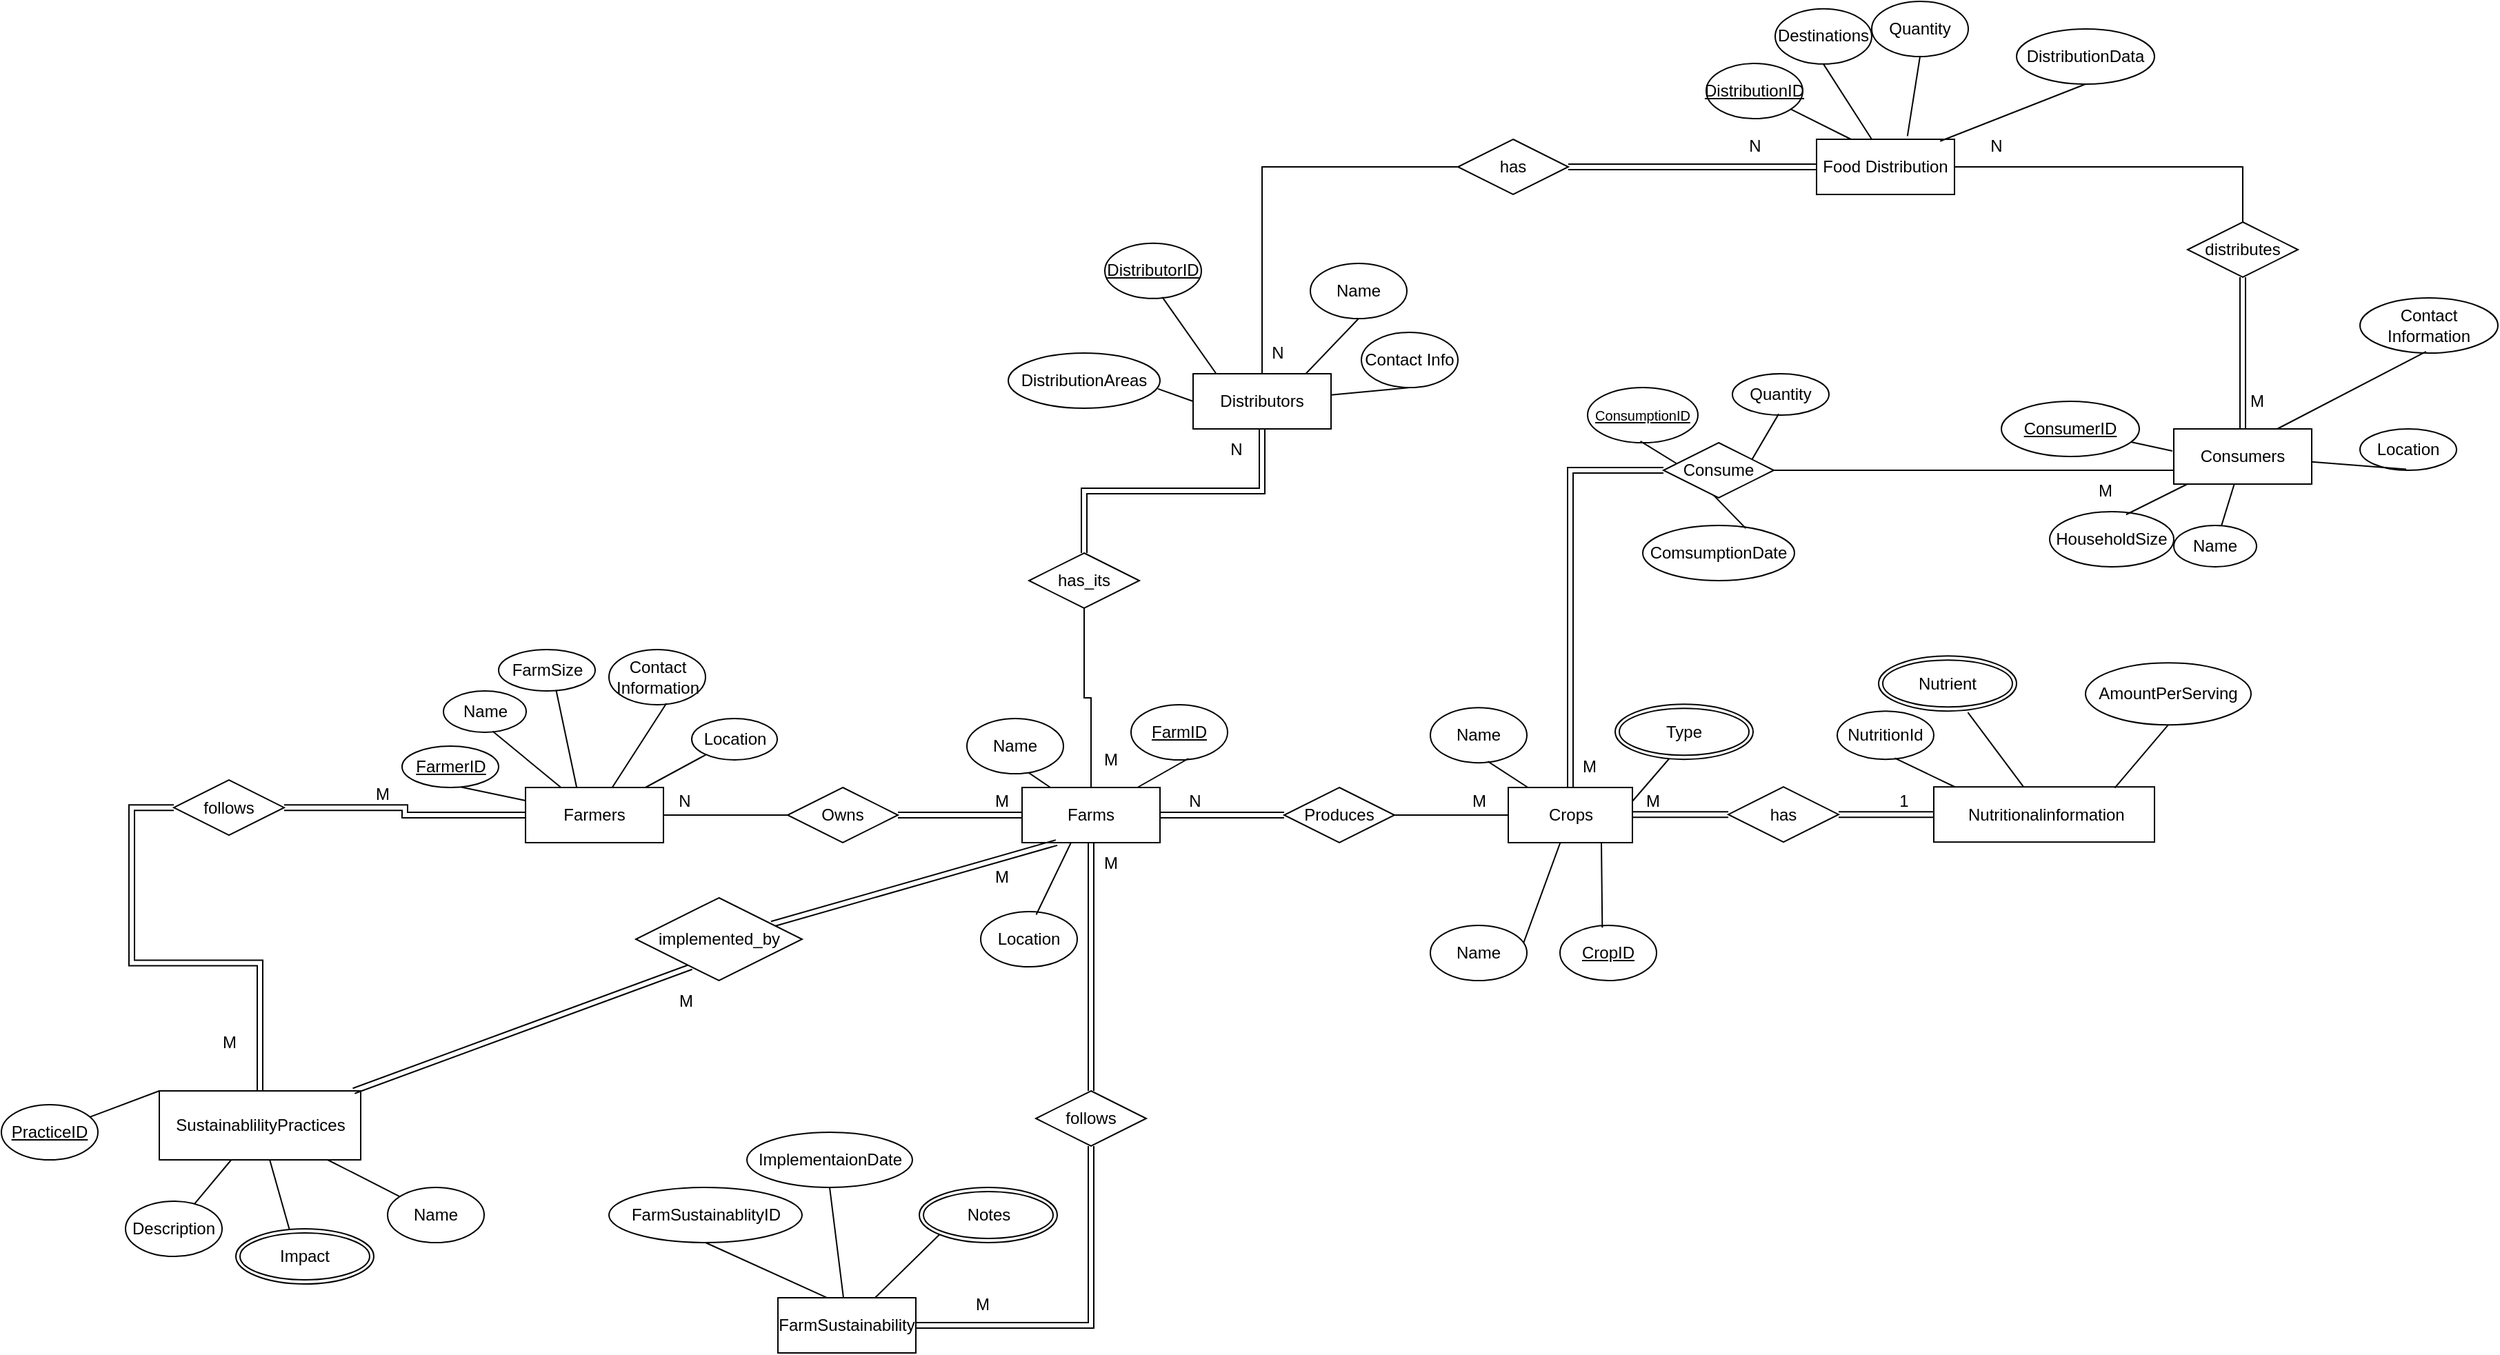 <mxfile version="26.0.10">
  <diagram name="Page-1" id="hfIHiFBhWX3r9MyFgIvM">
    <mxGraphModel dx="1883" dy="1192" grid="1" gridSize="10" guides="1" tooltips="1" connect="1" arrows="1" fold="1" page="1" pageScale="1" pageWidth="3000" pageHeight="3000" math="0" shadow="0">
      <root>
        <mxCell id="0" />
        <mxCell id="1" parent="0" />
        <mxCell id="R7CpkMBYs9IcnFuV_0Kb-2" value="&lt;u&gt;FarmerID&lt;/u&gt;" style="ellipse;whiteSpace=wrap;html=1;" parent="1" vertex="1">
          <mxGeometry x="700.5" y="850" width="70" height="30" as="geometry" />
        </mxCell>
        <mxCell id="msOKPYgTfIJrn5Mlygqg-5" value="" style="endArrow=none;html=1;rounded=0;exitX=0.614;exitY=0.992;exitDx=0;exitDy=0;exitPerimeter=0;" parent="1" source="R7CpkMBYs9IcnFuV_0Kb-2" target="msOKPYgTfIJrn5Mlygqg-42" edge="1">
          <mxGeometry width="50" height="50" relative="1" as="geometry">
            <mxPoint x="780.5" y="880" as="sourcePoint" />
            <mxPoint x="812.5" y="900" as="targetPoint" />
          </mxGeometry>
        </mxCell>
        <mxCell id="msOKPYgTfIJrn5Mlygqg-7" value="Name" style="ellipse;whiteSpace=wrap;html=1;" parent="1" vertex="1">
          <mxGeometry x="730.5" y="810" width="60" height="30" as="geometry" />
        </mxCell>
        <mxCell id="msOKPYgTfIJrn5Mlygqg-9" value="" style="endArrow=none;html=1;rounded=0;exitX=0.595;exitY=0.975;exitDx=0;exitDy=0;exitPerimeter=0;" parent="1" source="msOKPYgTfIJrn5Mlygqg-7" target="msOKPYgTfIJrn5Mlygqg-42" edge="1">
          <mxGeometry width="50" height="50" relative="1" as="geometry">
            <mxPoint x="820.5" y="870" as="sourcePoint" />
            <mxPoint x="834.5" y="900" as="targetPoint" />
          </mxGeometry>
        </mxCell>
        <mxCell id="msOKPYgTfIJrn5Mlygqg-12" value="Location" style="ellipse;whiteSpace=wrap;html=1;" parent="1" vertex="1">
          <mxGeometry x="910.5" y="830" width="62" height="30" as="geometry" />
        </mxCell>
        <mxCell id="msOKPYgTfIJrn5Mlygqg-13" value="" style="endArrow=none;html=1;rounded=0;" parent="1" source="msOKPYgTfIJrn5Mlygqg-12" target="msOKPYgTfIJrn5Mlygqg-42" edge="1">
          <mxGeometry width="50" height="50" relative="1" as="geometry">
            <mxPoint x="907.5" y="853" as="sourcePoint" />
            <mxPoint x="869.26" y="903.24" as="targetPoint" />
          </mxGeometry>
        </mxCell>
        <mxCell id="msOKPYgTfIJrn5Mlygqg-14" value="Contact Information" style="ellipse;whiteSpace=wrap;html=1;" parent="1" vertex="1">
          <mxGeometry x="850.5" y="780" width="70" height="40" as="geometry" />
        </mxCell>
        <mxCell id="msOKPYgTfIJrn5Mlygqg-15" value="" style="endArrow=none;html=1;rounded=0;exitX=0.595;exitY=0.975;exitDx=0;exitDy=0;exitPerimeter=0;" parent="1" source="msOKPYgTfIJrn5Mlygqg-42" edge="1">
          <mxGeometry width="50" height="50" relative="1" as="geometry">
            <mxPoint x="948.5" y="790" as="sourcePoint" />
            <mxPoint x="843.302" y="900" as="targetPoint" />
          </mxGeometry>
        </mxCell>
        <mxCell id="msOKPYgTfIJrn5Mlygqg-20" value="" style="endArrow=none;html=1;rounded=0;exitX=0.566;exitY=0.895;exitDx=0;exitDy=0;exitPerimeter=0;" parent="1" target="msOKPYgTfIJrn5Mlygqg-44" edge="1">
          <mxGeometry width="50" height="50" relative="1" as="geometry">
            <mxPoint x="1149.62" y="865.8" as="sourcePoint" />
            <mxPoint x="1172" y="890" as="targetPoint" />
          </mxGeometry>
        </mxCell>
        <mxCell id="msOKPYgTfIJrn5Mlygqg-21" value="Location" style="ellipse;whiteSpace=wrap;html=1;" parent="1" vertex="1">
          <mxGeometry x="1120" y="970" width="70" height="40" as="geometry" />
        </mxCell>
        <mxCell id="msOKPYgTfIJrn5Mlygqg-22" value="" style="endArrow=none;html=1;rounded=0;exitX=0.575;exitY=0.056;exitDx=0;exitDy=0;exitPerimeter=0;entryX=0.568;entryY=0;entryDx=0;entryDy=0;entryPerimeter=0;" parent="1" source="msOKPYgTfIJrn5Mlygqg-21" edge="1">
          <mxGeometry width="50" height="50" relative="1" as="geometry">
            <mxPoint x="1108" y="780" as="sourcePoint" />
            <mxPoint x="1199.984" y="890" as="targetPoint" />
          </mxGeometry>
        </mxCell>
        <mxCell id="msOKPYgTfIJrn5Mlygqg-23" value="&lt;u&gt;FarmID&lt;/u&gt;" style="ellipse;whiteSpace=wrap;html=1;" parent="1" vertex="1">
          <mxGeometry x="1229" y="820" width="70" height="40" as="geometry" />
        </mxCell>
        <mxCell id="msOKPYgTfIJrn5Mlygqg-24" value="" style="endArrow=none;html=1;rounded=0;exitX=0.595;exitY=0.975;exitDx=0;exitDy=0;exitPerimeter=0;entryX=0.75;entryY=0;entryDx=0;entryDy=0;" parent="1" source="msOKPYgTfIJrn5Mlygqg-23" edge="1">
          <mxGeometry width="50" height="50" relative="1" as="geometry">
            <mxPoint x="1118" y="790" as="sourcePoint" />
            <mxPoint x="1216" y="890" as="targetPoint" />
          </mxGeometry>
        </mxCell>
        <mxCell id="msOKPYgTfIJrn5Mlygqg-25" value="FarmSize" style="ellipse;whiteSpace=wrap;html=1;" parent="1" vertex="1">
          <mxGeometry x="770.5" y="780" width="70" height="30" as="geometry" />
        </mxCell>
        <mxCell id="msOKPYgTfIJrn5Mlygqg-26" value="" style="endArrow=none;html=1;rounded=0;exitX=0.595;exitY=0.975;exitDx=0;exitDy=0;exitPerimeter=0;entryX=0.372;entryY=0.013;entryDx=0;entryDy=0;entryPerimeter=0;" parent="1" source="msOKPYgTfIJrn5Mlygqg-25" target="msOKPYgTfIJrn5Mlygqg-42" edge="1">
          <mxGeometry width="50" height="50" relative="1" as="geometry">
            <mxPoint x="968.5" y="810" as="sourcePoint" />
            <mxPoint x="834.5" y="890" as="targetPoint" />
          </mxGeometry>
        </mxCell>
        <mxCell id="msOKPYgTfIJrn5Mlygqg-29" value="Name" style="ellipse;whiteSpace=wrap;html=1;" parent="1" vertex="1">
          <mxGeometry x="1110" y="830" width="70" height="40" as="geometry" />
        </mxCell>
        <mxCell id="msOKPYgTfIJrn5Mlygqg-31" value="Name" style="ellipse;whiteSpace=wrap;html=1;" parent="1" vertex="1">
          <mxGeometry x="1359" y="500" width="70" height="40" as="geometry" />
        </mxCell>
        <mxCell id="msOKPYgTfIJrn5Mlygqg-32" value="" style="endArrow=none;html=1;rounded=0;exitX=0.5;exitY=1;exitDx=0;exitDy=0;entryX=0.804;entryY=0.034;entryDx=0;entryDy=0;entryPerimeter=0;" parent="1" source="msOKPYgTfIJrn5Mlygqg-31" target="msOKPYgTfIJrn5Mlygqg-60" edge="1">
          <mxGeometry width="50" height="50" relative="1" as="geometry">
            <mxPoint x="1378" y="560" as="sourcePoint" />
            <mxPoint x="1392" y="590" as="targetPoint" />
          </mxGeometry>
        </mxCell>
        <mxCell id="msOKPYgTfIJrn5Mlygqg-33" value="&lt;u&gt;CropID&lt;/u&gt;" style="ellipse;whiteSpace=wrap;html=1;" parent="1" vertex="1">
          <mxGeometry x="1540" y="980" width="70" height="40" as="geometry" />
        </mxCell>
        <mxCell id="msOKPYgTfIJrn5Mlygqg-34" value="" style="endArrow=none;html=1;rounded=0;exitX=0.438;exitY=0.042;exitDx=0;exitDy=0;exitPerimeter=0;entryX=0.75;entryY=1;entryDx=0;entryDy=0;" parent="1" source="msOKPYgTfIJrn5Mlygqg-33" target="msOKPYgTfIJrn5Mlygqg-48" edge="1">
          <mxGeometry width="50" height="50" relative="1" as="geometry">
            <mxPoint x="1600" y="640" as="sourcePoint" />
            <mxPoint x="1527.928" y="888.76" as="targetPoint" />
          </mxGeometry>
        </mxCell>
        <mxCell id="msOKPYgTfIJrn5Mlygqg-36" value="" style="endArrow=none;html=1;rounded=0;exitX=0.414;exitY=0.923;exitDx=0;exitDy=0;exitPerimeter=0;entryX=1;entryY=0.25;entryDx=0;entryDy=0;" parent="1" source="msOKPYgTfIJrn5Mlygqg-52" target="msOKPYgTfIJrn5Mlygqg-48" edge="1">
          <mxGeometry width="50" height="50" relative="1" as="geometry">
            <mxPoint x="1633.65" y="849" as="sourcePoint" />
            <mxPoint x="1605" y="880" as="targetPoint" />
          </mxGeometry>
        </mxCell>
        <mxCell id="msOKPYgTfIJrn5Mlygqg-37" value="Name" style="ellipse;whiteSpace=wrap;html=1;" parent="1" vertex="1">
          <mxGeometry x="1446" y="822.08" width="70" height="40" as="geometry" />
        </mxCell>
        <mxCell id="msOKPYgTfIJrn5Mlygqg-43" value="" style="endArrow=none;html=1;rounded=0;exitX=0.595;exitY=0.975;exitDx=0;exitDy=0;exitPerimeter=0;" parent="1" source="msOKPYgTfIJrn5Mlygqg-14" target="msOKPYgTfIJrn5Mlygqg-42" edge="1">
          <mxGeometry width="50" height="50" relative="1" as="geometry">
            <mxPoint x="892.5" y="819" as="sourcePoint" />
            <mxPoint x="843.302" y="900" as="targetPoint" />
          </mxGeometry>
        </mxCell>
        <mxCell id="msOKPYgTfIJrn5Mlygqg-62" style="edgeStyle=orthogonalEdgeStyle;rounded=0;orthogonalLoop=1;jettySize=auto;html=1;endArrow=none;startFill=0;shape=link;" parent="1" source="msOKPYgTfIJrn5Mlygqg-153" target="msOKPYgTfIJrn5Mlygqg-44" edge="1">
          <mxGeometry relative="1" as="geometry">
            <mxPoint x="1040" y="900" as="sourcePoint" />
          </mxGeometry>
        </mxCell>
        <mxCell id="FLRagpgcEolgYobjA9km-10" style="edgeStyle=orthogonalEdgeStyle;rounded=0;orthogonalLoop=1;jettySize=auto;html=1;endArrow=none;startFill=0;shape=link;" edge="1" parent="1" source="msOKPYgTfIJrn5Mlygqg-42" target="FLRagpgcEolgYobjA9km-7">
          <mxGeometry relative="1" as="geometry" />
        </mxCell>
        <mxCell id="msOKPYgTfIJrn5Mlygqg-42" value="Farmers" style="whiteSpace=wrap;html=1;align=center;" parent="1" vertex="1">
          <mxGeometry x="790" y="880" width="100" height="40" as="geometry" />
        </mxCell>
        <mxCell id="msOKPYgTfIJrn5Mlygqg-44" value="Farms" style="whiteSpace=wrap;html=1;align=center;" parent="1" vertex="1">
          <mxGeometry x="1150" y="880" width="100" height="40" as="geometry" />
        </mxCell>
        <mxCell id="msOKPYgTfIJrn5Mlygqg-49" value="" style="endArrow=none;html=1;rounded=0;exitX=0.595;exitY=0.975;exitDx=0;exitDy=0;exitPerimeter=0;" parent="1" source="msOKPYgTfIJrn5Mlygqg-37" target="msOKPYgTfIJrn5Mlygqg-48" edge="1">
          <mxGeometry width="50" height="50" relative="1" as="geometry">
            <mxPoint x="1524" y="849" as="sourcePoint" />
            <mxPoint x="1538" y="876" as="targetPoint" />
          </mxGeometry>
        </mxCell>
        <mxCell id="msOKPYgTfIJrn5Mlygqg-48" value="Crops" style="whiteSpace=wrap;html=1;align=center;" parent="1" vertex="1">
          <mxGeometry x="1502.5" y="880" width="90" height="40" as="geometry" />
        </mxCell>
        <mxCell id="msOKPYgTfIJrn5Mlygqg-52" value="Type" style="ellipse;shape=doubleEllipse;margin=3;whiteSpace=wrap;html=1;align=center;" parent="1" vertex="1">
          <mxGeometry x="1580" y="819.58" width="100" height="40" as="geometry" />
        </mxCell>
        <mxCell id="msOKPYgTfIJrn5Mlygqg-55" value="" style="endArrow=none;html=1;rounded=0;exitX=1;exitY=1;exitDx=0;exitDy=0;" parent="1" source="msOKPYgTfIJrn5Mlygqg-73" target="msOKPYgTfIJrn5Mlygqg-48" edge="1">
          <mxGeometry width="50" height="50" relative="1" as="geometry">
            <mxPoint x="1452.0" y="905" as="sourcePoint" />
            <mxPoint x="1502" y="910" as="targetPoint" />
          </mxGeometry>
        </mxCell>
        <mxCell id="msOKPYgTfIJrn5Mlygqg-56" value="Consumers" style="whiteSpace=wrap;html=1;align=center;" parent="1" vertex="1">
          <mxGeometry x="1985" y="620" width="100" height="40" as="geometry" />
        </mxCell>
        <mxCell id="msOKPYgTfIJrn5Mlygqg-58" value="&amp;nbsp;Nutritionalinformation" style="whiteSpace=wrap;html=1;align=center;" parent="1" vertex="1">
          <mxGeometry x="1811" y="879.58" width="160" height="40" as="geometry" />
        </mxCell>
        <mxCell id="msOKPYgTfIJrn5Mlygqg-61" value="" style="edgeStyle=orthogonalEdgeStyle;rounded=0;orthogonalLoop=1;jettySize=auto;html=1;endArrow=none;startFill=0;" parent="1" source="msOKPYgTfIJrn5Mlygqg-185" target="msOKPYgTfIJrn5Mlygqg-60" edge="1">
          <mxGeometry relative="1" as="geometry" />
        </mxCell>
        <mxCell id="FLRagpgcEolgYobjA9km-34" style="edgeStyle=orthogonalEdgeStyle;rounded=0;orthogonalLoop=1;jettySize=auto;html=1;shape=link;" edge="1" parent="1" source="FLRagpgcEolgYobjA9km-35" target="msOKPYgTfIJrn5Mlygqg-56">
          <mxGeometry relative="1" as="geometry" />
        </mxCell>
        <mxCell id="msOKPYgTfIJrn5Mlygqg-59" value="Food Distribution" style="whiteSpace=wrap;html=1;align=center;" parent="1" vertex="1">
          <mxGeometry x="1726" y="410" width="100" height="40" as="geometry" />
        </mxCell>
        <mxCell id="FLRagpgcEolgYobjA9km-21" style="edgeStyle=orthogonalEdgeStyle;rounded=0;orthogonalLoop=1;jettySize=auto;html=1;exitX=0.5;exitY=1;exitDx=0;exitDy=0;endArrow=none;startFill=0;" edge="1" parent="1" source="FLRagpgcEolgYobjA9km-24" target="msOKPYgTfIJrn5Mlygqg-44">
          <mxGeometry relative="1" as="geometry" />
        </mxCell>
        <mxCell id="msOKPYgTfIJrn5Mlygqg-60" value="Distributors" style="whiteSpace=wrap;html=1;align=center;" parent="1" vertex="1">
          <mxGeometry x="1274" y="580" width="100" height="40" as="geometry" />
        </mxCell>
        <mxCell id="msOKPYgTfIJrn5Mlygqg-63" value="HouseholdSize" style="ellipse;whiteSpace=wrap;html=1;align=center;" parent="1" vertex="1">
          <mxGeometry x="1895" y="680" width="90" height="40" as="geometry" />
        </mxCell>
        <mxCell id="msOKPYgTfIJrn5Mlygqg-64" value="&lt;u&gt;DistributionID&lt;/u&gt;" style="ellipse;whiteSpace=wrap;html=1;" parent="1" vertex="1">
          <mxGeometry x="1646" y="355" width="70" height="40" as="geometry" />
        </mxCell>
        <mxCell id="msOKPYgTfIJrn5Mlygqg-65" value="" style="endArrow=none;html=1;rounded=0;entryX=0.25;entryY=0;entryDx=0;entryDy=0;" parent="1" source="msOKPYgTfIJrn5Mlygqg-64" target="msOKPYgTfIJrn5Mlygqg-59" edge="1">
          <mxGeometry width="50" height="50" relative="1" as="geometry">
            <mxPoint x="1304" y="140" as="sourcePoint" />
            <mxPoint x="1716" y="350" as="targetPoint" />
          </mxGeometry>
        </mxCell>
        <mxCell id="msOKPYgTfIJrn5Mlygqg-66" value="DistributionAreas" style="ellipse;whiteSpace=wrap;html=1;" parent="1" vertex="1">
          <mxGeometry x="1140" y="565" width="110" height="40" as="geometry" />
        </mxCell>
        <mxCell id="msOKPYgTfIJrn5Mlygqg-67" value="" style="endArrow=none;html=1;rounded=0;exitX=0.987;exitY=0.648;exitDx=0;exitDy=0;entryX=0;entryY=0.5;entryDx=0;entryDy=0;exitPerimeter=0;" parent="1" source="msOKPYgTfIJrn5Mlygqg-66" target="msOKPYgTfIJrn5Mlygqg-60" edge="1">
          <mxGeometry width="50" height="50" relative="1" as="geometry">
            <mxPoint x="1118" y="320" as="sourcePoint" />
            <mxPoint x="1132" y="350" as="targetPoint" />
          </mxGeometry>
        </mxCell>
        <mxCell id="msOKPYgTfIJrn5Mlygqg-68" value="Contact Info" style="ellipse;whiteSpace=wrap;html=1;" parent="1" vertex="1">
          <mxGeometry x="1396" y="550" width="70" height="40" as="geometry" />
        </mxCell>
        <mxCell id="msOKPYgTfIJrn5Mlygqg-69" value="" style="endArrow=none;html=1;rounded=0;exitX=0.5;exitY=1;exitDx=0;exitDy=0;" parent="1" source="msOKPYgTfIJrn5Mlygqg-68" target="msOKPYgTfIJrn5Mlygqg-60" edge="1">
          <mxGeometry width="50" height="50" relative="1" as="geometry">
            <mxPoint x="1128" y="330" as="sourcePoint" />
            <mxPoint x="1142" y="360" as="targetPoint" />
          </mxGeometry>
        </mxCell>
        <mxCell id="msOKPYgTfIJrn5Mlygqg-70" value="&lt;u&gt;DistributorID&lt;/u&gt;" style="ellipse;whiteSpace=wrap;html=1;" parent="1" vertex="1">
          <mxGeometry x="1210" y="485.42" width="70" height="40" as="geometry" />
        </mxCell>
        <mxCell id="msOKPYgTfIJrn5Mlygqg-71" value="" style="endArrow=none;html=1;rounded=0;exitX=0.595;exitY=0.975;exitDx=0;exitDy=0;exitPerimeter=0;entryX=0.167;entryY=-0.003;entryDx=0;entryDy=0;entryPerimeter=0;" parent="1" source="msOKPYgTfIJrn5Mlygqg-70" target="msOKPYgTfIJrn5Mlygqg-60" edge="1">
          <mxGeometry width="50" height="50" relative="1" as="geometry">
            <mxPoint x="1238" y="595.42" as="sourcePoint" />
            <mxPoint x="1387.7" y="834.58" as="targetPoint" />
          </mxGeometry>
        </mxCell>
        <mxCell id="msOKPYgTfIJrn5Mlygqg-73" value="Name" style="ellipse;whiteSpace=wrap;html=1;" parent="1" vertex="1">
          <mxGeometry x="1446" y="980" width="70" height="40" as="geometry" />
        </mxCell>
        <mxCell id="msOKPYgTfIJrn5Mlygqg-75" value="Destinations" style="ellipse;whiteSpace=wrap;html=1;" parent="1" vertex="1">
          <mxGeometry x="1696" y="315.42" width="70" height="40" as="geometry" />
        </mxCell>
        <mxCell id="msOKPYgTfIJrn5Mlygqg-76" value="" style="endArrow=none;html=1;rounded=0;exitX=0.5;exitY=1;exitDx=0;exitDy=0;" parent="1" source="msOKPYgTfIJrn5Mlygqg-75" edge="1">
          <mxGeometry width="50" height="50" relative="1" as="geometry">
            <mxPoint x="1704" y="260" as="sourcePoint" />
            <mxPoint x="1766" y="410" as="targetPoint" />
          </mxGeometry>
        </mxCell>
        <mxCell id="msOKPYgTfIJrn5Mlygqg-77" value="DistributionData" style="ellipse;whiteSpace=wrap;html=1;" parent="1" vertex="1">
          <mxGeometry x="1871" y="330" width="100" height="40" as="geometry" />
        </mxCell>
        <mxCell id="msOKPYgTfIJrn5Mlygqg-78" value="" style="endArrow=none;html=1;rounded=0;entryX=0.896;entryY=0.034;entryDx=0;entryDy=0;exitX=0.5;exitY=1;exitDx=0;exitDy=0;entryPerimeter=0;" parent="1" source="msOKPYgTfIJrn5Mlygqg-77" target="msOKPYgTfIJrn5Mlygqg-59" edge="1">
          <mxGeometry width="50" height="50" relative="1" as="geometry">
            <mxPoint x="1785" y="260" as="sourcePoint" />
            <mxPoint x="1787" y="370" as="targetPoint" />
          </mxGeometry>
        </mxCell>
        <mxCell id="msOKPYgTfIJrn5Mlygqg-79" value="Quantity" style="ellipse;whiteSpace=wrap;html=1;" parent="1" vertex="1">
          <mxGeometry x="1766" y="310" width="70" height="40" as="geometry" />
        </mxCell>
        <mxCell id="msOKPYgTfIJrn5Mlygqg-80" value="" style="endArrow=none;html=1;rounded=0;exitX=0.5;exitY=1;exitDx=0;exitDy=0;entryX=0.659;entryY=-0.058;entryDx=0;entryDy=0;entryPerimeter=0;" parent="1" source="msOKPYgTfIJrn5Mlygqg-79" target="msOKPYgTfIJrn5Mlygqg-59" edge="1">
          <mxGeometry width="50" height="50" relative="1" as="geometry">
            <mxPoint x="1774" y="370" as="sourcePoint" />
            <mxPoint x="1788" y="400" as="targetPoint" />
          </mxGeometry>
        </mxCell>
        <mxCell id="msOKPYgTfIJrn5Mlygqg-90" value="" style="endArrow=none;html=1;rounded=0;entryX=0.616;entryY=0.053;entryDx=0;entryDy=0;entryPerimeter=0;" parent="1" source="msOKPYgTfIJrn5Mlygqg-56" target="msOKPYgTfIJrn5Mlygqg-63" edge="1">
          <mxGeometry width="50" height="50" relative="1" as="geometry">
            <mxPoint x="1965" y="599.68" as="sourcePoint" />
            <mxPoint x="1962.2" y="540" as="targetPoint" />
          </mxGeometry>
        </mxCell>
        <mxCell id="msOKPYgTfIJrn5Mlygqg-92" value="Location" style="ellipse;whiteSpace=wrap;html=1;align=center;" parent="1" vertex="1">
          <mxGeometry x="2120" y="620" width="70" height="30" as="geometry" />
        </mxCell>
        <mxCell id="msOKPYgTfIJrn5Mlygqg-93" value="" style="endArrow=none;html=1;rounded=0;entryX=0.479;entryY=0.973;entryDx=0;entryDy=0;entryPerimeter=0;" parent="1" source="msOKPYgTfIJrn5Mlygqg-56" target="msOKPYgTfIJrn5Mlygqg-92" edge="1">
          <mxGeometry width="50" height="50" relative="1" as="geometry">
            <mxPoint x="1975" y="609.68" as="sourcePoint" />
            <mxPoint x="1972.2" y="550" as="targetPoint" />
          </mxGeometry>
        </mxCell>
        <mxCell id="msOKPYgTfIJrn5Mlygqg-94" value="&lt;u&gt;ConsumerID&lt;/u&gt;" style="ellipse;whiteSpace=wrap;html=1;align=center;" parent="1" vertex="1">
          <mxGeometry x="1860" y="600" width="100" height="40" as="geometry" />
        </mxCell>
        <mxCell id="msOKPYgTfIJrn5Mlygqg-95" value="" style="endArrow=none;html=1;rounded=0;" parent="1" target="msOKPYgTfIJrn5Mlygqg-94" edge="1">
          <mxGeometry width="50" height="50" relative="1" as="geometry">
            <mxPoint x="1984" y="636" as="sourcePoint" />
            <mxPoint x="1982.2" y="560" as="targetPoint" />
          </mxGeometry>
        </mxCell>
        <mxCell id="msOKPYgTfIJrn5Mlygqg-96" value="Name" style="ellipse;whiteSpace=wrap;html=1;align=center;" parent="1" vertex="1">
          <mxGeometry x="1985" y="690" width="60" height="30" as="geometry" />
        </mxCell>
        <mxCell id="msOKPYgTfIJrn5Mlygqg-97" value="" style="endArrow=none;html=1;rounded=0;" parent="1" source="msOKPYgTfIJrn5Mlygqg-56" target="msOKPYgTfIJrn5Mlygqg-96" edge="1">
          <mxGeometry width="50" height="50" relative="1" as="geometry">
            <mxPoint x="2053" y="618" as="sourcePoint" />
            <mxPoint x="2015" y="700" as="targetPoint" />
          </mxGeometry>
        </mxCell>
        <mxCell id="msOKPYgTfIJrn5Mlygqg-98" value="Contact Information" style="ellipse;whiteSpace=wrap;html=1;align=center;" parent="1" vertex="1">
          <mxGeometry x="2120" y="525" width="100" height="40" as="geometry" />
        </mxCell>
        <mxCell id="msOKPYgTfIJrn5Mlygqg-99" value="" style="endArrow=none;html=1;rounded=0;entryX=0.479;entryY=0.973;entryDx=0;entryDy=0;entryPerimeter=0;exitX=0.75;exitY=0;exitDx=0;exitDy=0;" parent="1" source="msOKPYgTfIJrn5Mlygqg-56" target="msOKPYgTfIJrn5Mlygqg-98" edge="1">
          <mxGeometry width="50" height="50" relative="1" as="geometry">
            <mxPoint x="2081" y="618" as="sourcePoint" />
            <mxPoint x="2112.2" y="550" as="targetPoint" />
          </mxGeometry>
        </mxCell>
        <mxCell id="msOKPYgTfIJrn5Mlygqg-101" value="&lt;u&gt;&lt;font style=&quot;font-size: 10px;&quot;&gt;ConsumptionID&lt;/font&gt;&lt;/u&gt;" style="ellipse;whiteSpace=wrap;html=1;align=center;" parent="1" vertex="1">
          <mxGeometry x="1560" y="590" width="80" height="40" as="geometry" />
        </mxCell>
        <mxCell id="msOKPYgTfIJrn5Mlygqg-102" value="" style="endArrow=none;html=1;rounded=0;entryX=0.479;entryY=0.973;entryDx=0;entryDy=0;entryPerimeter=0;" parent="1" target="msOKPYgTfIJrn5Mlygqg-101" edge="1">
          <mxGeometry width="50" height="50" relative="1" as="geometry">
            <mxPoint x="1632.5" y="650" as="sourcePoint" />
            <mxPoint x="1329.7" y="610" as="targetPoint" />
          </mxGeometry>
        </mxCell>
        <mxCell id="msOKPYgTfIJrn5Mlygqg-103" value="Quantity" style="ellipse;whiteSpace=wrap;html=1;align=center;" parent="1" vertex="1">
          <mxGeometry x="1665" y="580" width="70" height="30" as="geometry" />
        </mxCell>
        <mxCell id="msOKPYgTfIJrn5Mlygqg-104" value="" style="endArrow=none;html=1;rounded=0;entryX=0.479;entryY=0.973;entryDx=0;entryDy=0;entryPerimeter=0;" parent="1" target="msOKPYgTfIJrn5Mlygqg-103" edge="1">
          <mxGeometry width="50" height="50" relative="1" as="geometry">
            <mxPoint x="1674.581" y="650" as="sourcePoint" />
            <mxPoint x="1312.2" y="610" as="targetPoint" />
          </mxGeometry>
        </mxCell>
        <mxCell id="msOKPYgTfIJrn5Mlygqg-105" value="ComsumptionDate" style="ellipse;whiteSpace=wrap;html=1;align=center;" parent="1" vertex="1">
          <mxGeometry x="1600" y="690" width="110" height="40" as="geometry" />
        </mxCell>
        <mxCell id="msOKPYgTfIJrn5Mlygqg-106" value="" style="endArrow=none;html=1;rounded=0;entryX=0.679;entryY=0.052;entryDx=0;entryDy=0;entryPerimeter=0;exitX=0.416;exitY=0.873;exitDx=0;exitDy=0;exitPerimeter=0;" parent="1" source="msOKPYgTfIJrn5Mlygqg-187" target="msOKPYgTfIJrn5Mlygqg-105" edge="1">
          <mxGeometry width="50" height="50" relative="1" as="geometry">
            <mxPoint x="1540" y="780" as="sourcePoint" />
            <mxPoint x="1442.2" y="710" as="targetPoint" />
          </mxGeometry>
        </mxCell>
        <mxCell id="msOKPYgTfIJrn5Mlygqg-113" value="AmountPerServing" style="ellipse;whiteSpace=wrap;html=1;" parent="1" vertex="1">
          <mxGeometry x="1921" y="789.58" width="120" height="45" as="geometry" />
        </mxCell>
        <mxCell id="msOKPYgTfIJrn5Mlygqg-114" value="" style="endArrow=none;html=1;rounded=0;exitX=0.5;exitY=1;exitDx=0;exitDy=0;entryX=0.82;entryY=0.018;entryDx=0;entryDy=0;entryPerimeter=0;" parent="1" source="msOKPYgTfIJrn5Mlygqg-113" target="msOKPYgTfIJrn5Mlygqg-58" edge="1">
          <mxGeometry width="50" height="50" relative="1" as="geometry">
            <mxPoint x="1583" y="888.58" as="sourcePoint" />
            <mxPoint x="1894" y="882.58" as="targetPoint" />
          </mxGeometry>
        </mxCell>
        <mxCell id="msOKPYgTfIJrn5Mlygqg-116" value="" style="endArrow=none;html=1;rounded=0;exitX=0.647;exitY=1.024;exitDx=0;exitDy=0;exitPerimeter=0;" parent="1" source="msOKPYgTfIJrn5Mlygqg-119" target="msOKPYgTfIJrn5Mlygqg-58" edge="1">
          <mxGeometry width="50" height="50" relative="1" as="geometry">
            <mxPoint x="1843" y="828.58" as="sourcePoint" />
            <mxPoint x="1600" y="930.58" as="targetPoint" />
          </mxGeometry>
        </mxCell>
        <mxCell id="msOKPYgTfIJrn5Mlygqg-117" value="NutritionId" style="ellipse;whiteSpace=wrap;html=1;" parent="1" vertex="1">
          <mxGeometry x="1741" y="824.58" width="70" height="35" as="geometry" />
        </mxCell>
        <mxCell id="msOKPYgTfIJrn5Mlygqg-118" value="" style="endArrow=none;html=1;rounded=0;exitX=0.595;exitY=0.975;exitDx=0;exitDy=0;exitPerimeter=0;entryX=0.096;entryY=0.001;entryDx=0;entryDy=0;entryPerimeter=0;" parent="1" source="msOKPYgTfIJrn5Mlygqg-117" target="msOKPYgTfIJrn5Mlygqg-58" edge="1">
          <mxGeometry width="50" height="50" relative="1" as="geometry">
            <mxPoint x="1803" y="853.08" as="sourcePoint" />
            <mxPoint x="1810" y="885.08" as="targetPoint" />
          </mxGeometry>
        </mxCell>
        <mxCell id="msOKPYgTfIJrn5Mlygqg-119" value="Nutrient" style="ellipse;shape=doubleEllipse;margin=3;whiteSpace=wrap;html=1;align=center;" parent="1" vertex="1">
          <mxGeometry x="1771" y="784.58" width="100" height="40" as="geometry" />
        </mxCell>
        <mxCell id="FLRagpgcEolgYobjA9km-15" style="edgeStyle=orthogonalEdgeStyle;rounded=0;orthogonalLoop=1;jettySize=auto;html=1;entryX=0.5;entryY=1;entryDx=0;entryDy=0;endArrow=none;startFill=0;shape=link;" edge="1" parent="1" source="FLRagpgcEolgYobjA9km-16" target="msOKPYgTfIJrn5Mlygqg-44">
          <mxGeometry relative="1" as="geometry" />
        </mxCell>
        <mxCell id="msOKPYgTfIJrn5Mlygqg-120" value="FarmSustainability" style="whiteSpace=wrap;html=1;align=center;" parent="1" vertex="1">
          <mxGeometry x="973" y="1250" width="100" height="40" as="geometry" />
        </mxCell>
        <mxCell id="FLRagpgcEolgYobjA9km-12" style="edgeStyle=orthogonalEdgeStyle;rounded=0;orthogonalLoop=1;jettySize=auto;html=1;entryX=0;entryY=0.5;entryDx=0;entryDy=0;endArrow=none;startFill=0;shape=link;" edge="1" parent="1" source="msOKPYgTfIJrn5Mlygqg-121" target="FLRagpgcEolgYobjA9km-7">
          <mxGeometry relative="1" as="geometry" />
        </mxCell>
        <mxCell id="FLRagpgcEolgYobjA9km-43" style="rounded=0;orthogonalLoop=1;jettySize=auto;html=1;entryX=0.25;entryY=1;entryDx=0;entryDy=0;shape=link;" edge="1" parent="1" source="FLRagpgcEolgYobjA9km-44" target="msOKPYgTfIJrn5Mlygqg-44">
          <mxGeometry relative="1" as="geometry" />
        </mxCell>
        <mxCell id="msOKPYgTfIJrn5Mlygqg-121" value="SustainablilityPractices" style="whiteSpace=wrap;html=1;align=center;" parent="1" vertex="1">
          <mxGeometry x="524.5" y="1100" width="146" height="50" as="geometry" />
        </mxCell>
        <mxCell id="msOKPYgTfIJrn5Mlygqg-124" value="FarmSustainablityID" style="ellipse;whiteSpace=wrap;html=1;" parent="1" vertex="1">
          <mxGeometry x="850.5" y="1170" width="140" height="40" as="geometry" />
        </mxCell>
        <mxCell id="msOKPYgTfIJrn5Mlygqg-125" value="" style="endArrow=none;html=1;rounded=0;exitX=0.5;exitY=1;exitDx=0;exitDy=0;entryX=0.355;entryY=-0.002;entryDx=0;entryDy=0;entryPerimeter=0;" parent="1" source="msOKPYgTfIJrn5Mlygqg-124" target="msOKPYgTfIJrn5Mlygqg-120" edge="1">
          <mxGeometry width="50" height="50" relative="1" as="geometry">
            <mxPoint x="733" y="930.0" as="sourcePoint" />
            <mxPoint x="709" y="951.0" as="targetPoint" />
          </mxGeometry>
        </mxCell>
        <mxCell id="msOKPYgTfIJrn5Mlygqg-127" value="" style="endArrow=none;html=1;rounded=0;exitX=0.5;exitY=1;exitDx=0;exitDy=0;" parent="1" source="msOKPYgTfIJrn5Mlygqg-134" target="msOKPYgTfIJrn5Mlygqg-121" edge="1">
          <mxGeometry width="50" height="50" relative="1" as="geometry">
            <mxPoint x="644.5" y="930" as="sourcePoint" />
            <mxPoint x="604.5" y="971" as="targetPoint" />
          </mxGeometry>
        </mxCell>
        <mxCell id="msOKPYgTfIJrn5Mlygqg-128" value="Name" style="ellipse;whiteSpace=wrap;html=1;" parent="1" vertex="1">
          <mxGeometry x="690" y="1170" width="70" height="40" as="geometry" />
        </mxCell>
        <mxCell id="msOKPYgTfIJrn5Mlygqg-129" value="" style="endArrow=none;html=1;rounded=0;" parent="1" source="msOKPYgTfIJrn5Mlygqg-128" target="msOKPYgTfIJrn5Mlygqg-121" edge="1">
          <mxGeometry width="50" height="50" relative="1" as="geometry">
            <mxPoint x="638.5" y="960" as="sourcePoint" />
            <mxPoint x="614.5" y="981" as="targetPoint" />
          </mxGeometry>
        </mxCell>
        <mxCell id="msOKPYgTfIJrn5Mlygqg-130" value="Description" style="ellipse;whiteSpace=wrap;html=1;" parent="1" vertex="1">
          <mxGeometry x="500" y="1180" width="70" height="40" as="geometry" />
        </mxCell>
        <mxCell id="msOKPYgTfIJrn5Mlygqg-131" value="" style="endArrow=none;html=1;rounded=0;" parent="1" source="msOKPYgTfIJrn5Mlygqg-130" target="msOKPYgTfIJrn5Mlygqg-121" edge="1">
          <mxGeometry width="50" height="50" relative="1" as="geometry">
            <mxPoint x="648.5" y="970" as="sourcePoint" />
            <mxPoint x="624.5" y="991" as="targetPoint" />
          </mxGeometry>
        </mxCell>
        <mxCell id="msOKPYgTfIJrn5Mlygqg-132" value="&lt;u&gt;PracticeID&lt;/u&gt;" style="ellipse;whiteSpace=wrap;html=1;" parent="1" vertex="1">
          <mxGeometry x="410" y="1110" width="70" height="40" as="geometry" />
        </mxCell>
        <mxCell id="msOKPYgTfIJrn5Mlygqg-133" value="" style="endArrow=none;html=1;rounded=0;entryX=0;entryY=0;entryDx=0;entryDy=0;" parent="1" source="msOKPYgTfIJrn5Mlygqg-132" target="msOKPYgTfIJrn5Mlygqg-121" edge="1">
          <mxGeometry width="50" height="50" relative="1" as="geometry">
            <mxPoint x="459.5" y="1099" as="sourcePoint" />
            <mxPoint x="435.5" y="1120" as="targetPoint" />
          </mxGeometry>
        </mxCell>
        <mxCell id="msOKPYgTfIJrn5Mlygqg-134" value="Impact" style="ellipse;shape=doubleEllipse;margin=3;whiteSpace=wrap;html=1;align=center;" parent="1" vertex="1">
          <mxGeometry x="580" y="1200" width="100" height="40" as="geometry" />
        </mxCell>
        <mxCell id="msOKPYgTfIJrn5Mlygqg-135" value="ImplementaionDate" style="ellipse;whiteSpace=wrap;html=1;" parent="1" vertex="1">
          <mxGeometry x="950.5" y="1130" width="120" height="40" as="geometry" />
        </mxCell>
        <mxCell id="msOKPYgTfIJrn5Mlygqg-136" value="" style="endArrow=none;html=1;rounded=0;exitX=0.5;exitY=1;exitDx=0;exitDy=0;" parent="1" source="msOKPYgTfIJrn5Mlygqg-135" target="msOKPYgTfIJrn5Mlygqg-120" edge="1">
          <mxGeometry width="50" height="50" relative="1" as="geometry">
            <mxPoint x="843.5" y="1030" as="sourcePoint" />
            <mxPoint x="1065.5" y="1207" as="targetPoint" />
          </mxGeometry>
        </mxCell>
        <mxCell id="msOKPYgTfIJrn5Mlygqg-138" value="" style="endArrow=none;html=1;rounded=0;exitX=0;exitY=1;exitDx=0;exitDy=0;" parent="1" source="msOKPYgTfIJrn5Mlygqg-140" target="msOKPYgTfIJrn5Mlygqg-120" edge="1">
          <mxGeometry width="50" height="50" relative="1" as="geometry">
            <mxPoint x="1180.5" y="1180" as="sourcePoint" />
            <mxPoint x="1056.5" y="1230" as="targetPoint" />
          </mxGeometry>
        </mxCell>
        <mxCell id="msOKPYgTfIJrn5Mlygqg-140" value="Notes" style="ellipse;shape=doubleEllipse;margin=3;whiteSpace=wrap;html=1;align=center;" parent="1" vertex="1">
          <mxGeometry x="1075.5" y="1170" width="100" height="40" as="geometry" />
        </mxCell>
        <mxCell id="msOKPYgTfIJrn5Mlygqg-142" value="M" style="text;html=1;align=center;verticalAlign=middle;resizable=0;points=[];autosize=1;strokeColor=none;fillColor=none;" parent="1" vertex="1">
          <mxGeometry x="1120" y="875" width="30" height="30" as="geometry" />
        </mxCell>
        <mxCell id="msOKPYgTfIJrn5Mlygqg-154" value="" style="html=1;rounded=0;endArrow=none;startFill=0;" parent="1" source="msOKPYgTfIJrn5Mlygqg-42" target="msOKPYgTfIJrn5Mlygqg-153" edge="1">
          <mxGeometry relative="1" as="geometry">
            <mxPoint x="894" y="900" as="sourcePoint" />
            <mxPoint x="979.714" y="907.143" as="targetPoint" />
          </mxGeometry>
        </mxCell>
        <mxCell id="msOKPYgTfIJrn5Mlygqg-153" value="Owns" style="shape=rhombus;perimeter=rhombusPerimeter;whiteSpace=wrap;html=1;align=center;" parent="1" vertex="1">
          <mxGeometry x="980" y="880" width="80" height="40" as="geometry" />
        </mxCell>
        <mxCell id="msOKPYgTfIJrn5Mlygqg-156" value="N" style="text;html=1;align=center;verticalAlign=middle;resizable=0;points=[];autosize=1;strokeColor=none;fillColor=none;" parent="1" vertex="1">
          <mxGeometry x="890" y="875" width="30" height="30" as="geometry" />
        </mxCell>
        <mxCell id="msOKPYgTfIJrn5Mlygqg-170" value="" style="shape=link;html=1;rounded=0;" parent="1" source="msOKPYgTfIJrn5Mlygqg-166" target="msOKPYgTfIJrn5Mlygqg-58" edge="1">
          <mxGeometry relative="1" as="geometry">
            <mxPoint x="1592" y="899.64" as="sourcePoint" />
            <mxPoint x="1682" y="899.64" as="targetPoint" />
          </mxGeometry>
        </mxCell>
        <mxCell id="msOKPYgTfIJrn5Mlygqg-171" value="" style="shape=link;html=1;rounded=0;" parent="1" target="msOKPYgTfIJrn5Mlygqg-166" edge="1">
          <mxGeometry relative="1" as="geometry">
            <mxPoint x="1592" y="899.64" as="sourcePoint" />
            <mxPoint x="1872" y="899.58" as="targetPoint" />
          </mxGeometry>
        </mxCell>
        <mxCell id="msOKPYgTfIJrn5Mlygqg-166" value="has" style="shape=rhombus;perimeter=rhombusPerimeter;whiteSpace=wrap;html=1;align=center;" parent="1" vertex="1">
          <mxGeometry x="1662" y="879.58" width="80" height="40" as="geometry" />
        </mxCell>
        <mxCell id="msOKPYgTfIJrn5Mlygqg-172" value="1" style="text;html=1;align=center;verticalAlign=middle;resizable=0;points=[];autosize=1;strokeColor=none;fillColor=none;" parent="1" vertex="1">
          <mxGeometry x="1773.5" y="874.58" width="30" height="30" as="geometry" />
        </mxCell>
        <mxCell id="msOKPYgTfIJrn5Mlygqg-173" value="M" style="text;html=1;align=center;verticalAlign=middle;resizable=0;points=[];autosize=1;strokeColor=none;fillColor=none;" parent="1" vertex="1">
          <mxGeometry x="1592" y="874.58" width="30" height="30" as="geometry" />
        </mxCell>
        <mxCell id="msOKPYgTfIJrn5Mlygqg-179" value="" style="shape=link;html=1;rounded=0;exitX=1;exitY=0.5;exitDx=0;exitDy=0;" parent="1" source="msOKPYgTfIJrn5Mlygqg-44" target="msOKPYgTfIJrn5Mlygqg-176" edge="1">
          <mxGeometry relative="1" as="geometry">
            <mxPoint x="1250" y="900" as="sourcePoint" />
            <mxPoint x="1551" y="900" as="targetPoint" />
          </mxGeometry>
        </mxCell>
        <mxCell id="msOKPYgTfIJrn5Mlygqg-176" value="Produces" style="shape=rhombus;perimeter=rhombusPerimeter;whiteSpace=wrap;html=1;align=center;" parent="1" vertex="1">
          <mxGeometry x="1340" y="880" width="80" height="40" as="geometry" />
        </mxCell>
        <mxCell id="msOKPYgTfIJrn5Mlygqg-180" value="N" style="text;html=1;align=center;verticalAlign=middle;resizable=0;points=[];autosize=1;strokeColor=none;fillColor=none;" parent="1" vertex="1">
          <mxGeometry x="1260" y="874.58" width="30" height="30" as="geometry" />
        </mxCell>
        <mxCell id="msOKPYgTfIJrn5Mlygqg-181" value="M" style="text;html=1;align=center;verticalAlign=middle;resizable=0;points=[];autosize=1;strokeColor=none;fillColor=none;" parent="1" vertex="1">
          <mxGeometry x="1466" y="874.58" width="30" height="30" as="geometry" />
        </mxCell>
        <mxCell id="msOKPYgTfIJrn5Mlygqg-184" value="" style="endArrow=none;html=1;rounded=0;" parent="1" source="msOKPYgTfIJrn5Mlygqg-48" target="msOKPYgTfIJrn5Mlygqg-176" edge="1">
          <mxGeometry width="50" height="50" relative="1" as="geometry">
            <mxPoint x="1461.02" y="880" as="sourcePoint" />
            <mxPoint x="1460.004" y="941" as="targetPoint" />
          </mxGeometry>
        </mxCell>
        <mxCell id="msOKPYgTfIJrn5Mlygqg-186" value="" style="edgeStyle=orthogonalEdgeStyle;rounded=0;orthogonalLoop=1;jettySize=auto;html=1;endArrow=none;startFill=0;shape=link;" parent="1" source="msOKPYgTfIJrn5Mlygqg-59" target="msOKPYgTfIJrn5Mlygqg-185" edge="1">
          <mxGeometry relative="1" as="geometry">
            <mxPoint x="1726" y="430" as="sourcePoint" />
            <mxPoint x="1576" y="430" as="targetPoint" />
          </mxGeometry>
        </mxCell>
        <mxCell id="msOKPYgTfIJrn5Mlygqg-185" value="has" style="shape=rhombus;perimeter=rhombusPerimeter;whiteSpace=wrap;html=1;align=center;" parent="1" vertex="1">
          <mxGeometry x="1466" y="410" width="80" height="40" as="geometry" />
        </mxCell>
        <mxCell id="msOKPYgTfIJrn5Mlygqg-188" value="" style="edgeStyle=orthogonalEdgeStyle;rounded=0;orthogonalLoop=1;jettySize=auto;html=1;exitX=0;exitY=0.75;exitDx=0;exitDy=0;endArrow=none;startFill=0;" parent="1" source="msOKPYgTfIJrn5Mlygqg-56" target="msOKPYgTfIJrn5Mlygqg-187" edge="1">
          <mxGeometry relative="1" as="geometry">
            <mxPoint x="2085" y="640" as="sourcePoint" />
            <mxPoint x="2315" y="630" as="targetPoint" />
          </mxGeometry>
        </mxCell>
        <mxCell id="FLRagpgcEolgYobjA9km-4" style="rounded=0;orthogonalLoop=1;jettySize=auto;html=1;edgeStyle=orthogonalEdgeStyle;endArrow=none;startFill=0;entryX=0.5;entryY=0;entryDx=0;entryDy=0;shape=link;" edge="1" parent="1" source="msOKPYgTfIJrn5Mlygqg-187" target="msOKPYgTfIJrn5Mlygqg-48">
          <mxGeometry relative="1" as="geometry">
            <mxPoint x="1596" y="920" as="targetPoint" />
          </mxGeometry>
        </mxCell>
        <mxCell id="msOKPYgTfIJrn5Mlygqg-187" value="Consume" style="shape=rhombus;perimeter=rhombusPerimeter;whiteSpace=wrap;html=1;align=center;" parent="1" vertex="1">
          <mxGeometry x="1615" y="630" width="80" height="40" as="geometry" />
        </mxCell>
        <mxCell id="FLRagpgcEolgYobjA9km-7" value="follows" style="shape=rhombus;perimeter=rhombusPerimeter;whiteSpace=wrap;html=1;align=center;" vertex="1" parent="1">
          <mxGeometry x="535" y="874.58" width="80" height="40" as="geometry" />
        </mxCell>
        <mxCell id="FLRagpgcEolgYobjA9km-13" value="M" style="text;html=1;align=center;verticalAlign=middle;resizable=0;points=[];autosize=1;strokeColor=none;fillColor=none;" vertex="1" parent="1">
          <mxGeometry x="560" y="1050" width="30" height="30" as="geometry" />
        </mxCell>
        <mxCell id="FLRagpgcEolgYobjA9km-14" value="M" style="text;html=1;align=center;verticalAlign=middle;resizable=0;points=[];autosize=1;strokeColor=none;fillColor=none;" vertex="1" parent="1">
          <mxGeometry x="670.5" y="870" width="30" height="30" as="geometry" />
        </mxCell>
        <mxCell id="FLRagpgcEolgYobjA9km-17" value="" style="edgeStyle=orthogonalEdgeStyle;rounded=0;orthogonalLoop=1;jettySize=auto;html=1;entryX=0.5;entryY=1;entryDx=0;entryDy=0;endArrow=none;startFill=0;shape=link;" edge="1" parent="1" source="msOKPYgTfIJrn5Mlygqg-120" target="FLRagpgcEolgYobjA9km-16">
          <mxGeometry relative="1" as="geometry">
            <mxPoint x="1000" y="1140" as="sourcePoint" />
            <mxPoint x="1200" y="920" as="targetPoint" />
          </mxGeometry>
        </mxCell>
        <mxCell id="FLRagpgcEolgYobjA9km-16" value="follows" style="shape=rhombus;perimeter=rhombusPerimeter;whiteSpace=wrap;html=1;align=center;" vertex="1" parent="1">
          <mxGeometry x="1160" y="1100" width="80" height="40" as="geometry" />
        </mxCell>
        <mxCell id="FLRagpgcEolgYobjA9km-18" value="M" style="text;html=1;align=center;verticalAlign=middle;resizable=0;points=[];autosize=1;strokeColor=none;fillColor=none;" vertex="1" parent="1">
          <mxGeometry x="1199" y="920" width="30" height="30" as="geometry" />
        </mxCell>
        <mxCell id="FLRagpgcEolgYobjA9km-19" value="M" style="text;html=1;align=center;verticalAlign=middle;resizable=0;points=[];autosize=1;strokeColor=none;fillColor=none;" vertex="1" parent="1">
          <mxGeometry x="1105.5" y="1240" width="30" height="30" as="geometry" />
        </mxCell>
        <mxCell id="FLRagpgcEolgYobjA9km-25" value="" style="edgeStyle=orthogonalEdgeStyle;rounded=0;orthogonalLoop=1;jettySize=auto;html=1;exitX=0.5;exitY=1;exitDx=0;exitDy=0;endArrow=none;startFill=0;shape=link;" edge="1" parent="1" source="msOKPYgTfIJrn5Mlygqg-60" target="FLRagpgcEolgYobjA9km-24">
          <mxGeometry relative="1" as="geometry">
            <mxPoint x="1324" y="620" as="sourcePoint" />
            <mxPoint x="1200" y="880" as="targetPoint" />
          </mxGeometry>
        </mxCell>
        <mxCell id="FLRagpgcEolgYobjA9km-24" value="has_its" style="shape=rhombus;perimeter=rhombusPerimeter;whiteSpace=wrap;html=1;align=center;" vertex="1" parent="1">
          <mxGeometry x="1155" y="710" width="80" height="40" as="geometry" />
        </mxCell>
        <mxCell id="FLRagpgcEolgYobjA9km-26" value="M" style="text;html=1;align=center;verticalAlign=middle;resizable=0;points=[];autosize=1;strokeColor=none;fillColor=none;" vertex="1" parent="1">
          <mxGeometry x="1199" y="845" width="30" height="30" as="geometry" />
        </mxCell>
        <mxCell id="FLRagpgcEolgYobjA9km-27" value="N" style="text;html=1;align=center;verticalAlign=middle;resizable=0;points=[];autosize=1;strokeColor=none;fillColor=none;" vertex="1" parent="1">
          <mxGeometry x="1290" y="620" width="30" height="30" as="geometry" />
        </mxCell>
        <mxCell id="FLRagpgcEolgYobjA9km-36" value="" style="edgeStyle=orthogonalEdgeStyle;rounded=0;orthogonalLoop=1;jettySize=auto;html=1;endArrow=none;startFill=0;" edge="1" parent="1" source="msOKPYgTfIJrn5Mlygqg-59" target="FLRagpgcEolgYobjA9km-35">
          <mxGeometry relative="1" as="geometry">
            <mxPoint x="1826" y="430" as="sourcePoint" />
            <mxPoint x="2035" y="620" as="targetPoint" />
          </mxGeometry>
        </mxCell>
        <mxCell id="FLRagpgcEolgYobjA9km-35" value="distributes" style="shape=rhombus;perimeter=rhombusPerimeter;whiteSpace=wrap;html=1;align=center;" vertex="1" parent="1">
          <mxGeometry x="1995" y="470" width="80" height="40" as="geometry" />
        </mxCell>
        <mxCell id="FLRagpgcEolgYobjA9km-37" value="M" style="text;html=1;align=center;verticalAlign=middle;resizable=0;points=[];autosize=1;strokeColor=none;fillColor=none;" vertex="1" parent="1">
          <mxGeometry x="1546" y="849.58" width="30" height="30" as="geometry" />
        </mxCell>
        <mxCell id="FLRagpgcEolgYobjA9km-38" value="M" style="text;html=1;align=center;verticalAlign=middle;resizable=0;points=[];autosize=1;strokeColor=none;fillColor=none;" vertex="1" parent="1">
          <mxGeometry x="1920" y="650.0" width="30" height="30" as="geometry" />
        </mxCell>
        <mxCell id="FLRagpgcEolgYobjA9km-40" value="N" style="text;html=1;align=center;verticalAlign=middle;resizable=0;points=[];autosize=1;strokeColor=none;fillColor=none;" vertex="1" parent="1">
          <mxGeometry x="1841" y="400.0" width="30" height="30" as="geometry" />
        </mxCell>
        <mxCell id="FLRagpgcEolgYobjA9km-41" value="M" style="text;html=1;align=center;verticalAlign=middle;resizable=0;points=[];autosize=1;strokeColor=none;fillColor=none;" vertex="1" parent="1">
          <mxGeometry x="2030" y="585.0" width="30" height="30" as="geometry" />
        </mxCell>
        <mxCell id="FLRagpgcEolgYobjA9km-45" value="" style="rounded=0;orthogonalLoop=1;jettySize=auto;html=1;entryX=0.25;entryY=1;entryDx=0;entryDy=0;shape=link;" edge="1" parent="1" source="msOKPYgTfIJrn5Mlygqg-121" target="FLRagpgcEolgYobjA9km-44">
          <mxGeometry relative="1" as="geometry">
            <mxPoint x="668" y="1100" as="sourcePoint" />
            <mxPoint x="1175" y="920" as="targetPoint" />
          </mxGeometry>
        </mxCell>
        <mxCell id="FLRagpgcEolgYobjA9km-44" value="implemented_by" style="shape=rhombus;perimeter=rhombusPerimeter;whiteSpace=wrap;html=1;align=center;" vertex="1" parent="1">
          <mxGeometry x="870" y="960" width="120.5" height="60" as="geometry" />
        </mxCell>
        <mxCell id="FLRagpgcEolgYobjA9km-46" value="M" style="text;html=1;align=center;verticalAlign=middle;resizable=0;points=[];autosize=1;strokeColor=none;fillColor=none;" vertex="1" parent="1">
          <mxGeometry x="1120" y="930" width="30" height="30" as="geometry" />
        </mxCell>
        <mxCell id="FLRagpgcEolgYobjA9km-47" value="M" style="text;html=1;align=center;verticalAlign=middle;resizable=0;points=[];autosize=1;strokeColor=none;fillColor=none;" vertex="1" parent="1">
          <mxGeometry x="890.5" y="1020" width="30" height="30" as="geometry" />
        </mxCell>
        <mxCell id="FLRagpgcEolgYobjA9km-48" value="N" style="text;html=1;align=center;verticalAlign=middle;resizable=0;points=[];autosize=1;strokeColor=none;fillColor=none;" vertex="1" parent="1">
          <mxGeometry x="1320" y="550" width="30" height="30" as="geometry" />
        </mxCell>
        <mxCell id="FLRagpgcEolgYobjA9km-49" value="N" style="text;html=1;align=center;verticalAlign=middle;resizable=0;points=[];autosize=1;strokeColor=none;fillColor=none;" vertex="1" parent="1">
          <mxGeometry x="1666" y="400" width="30" height="30" as="geometry" />
        </mxCell>
      </root>
    </mxGraphModel>
  </diagram>
</mxfile>
